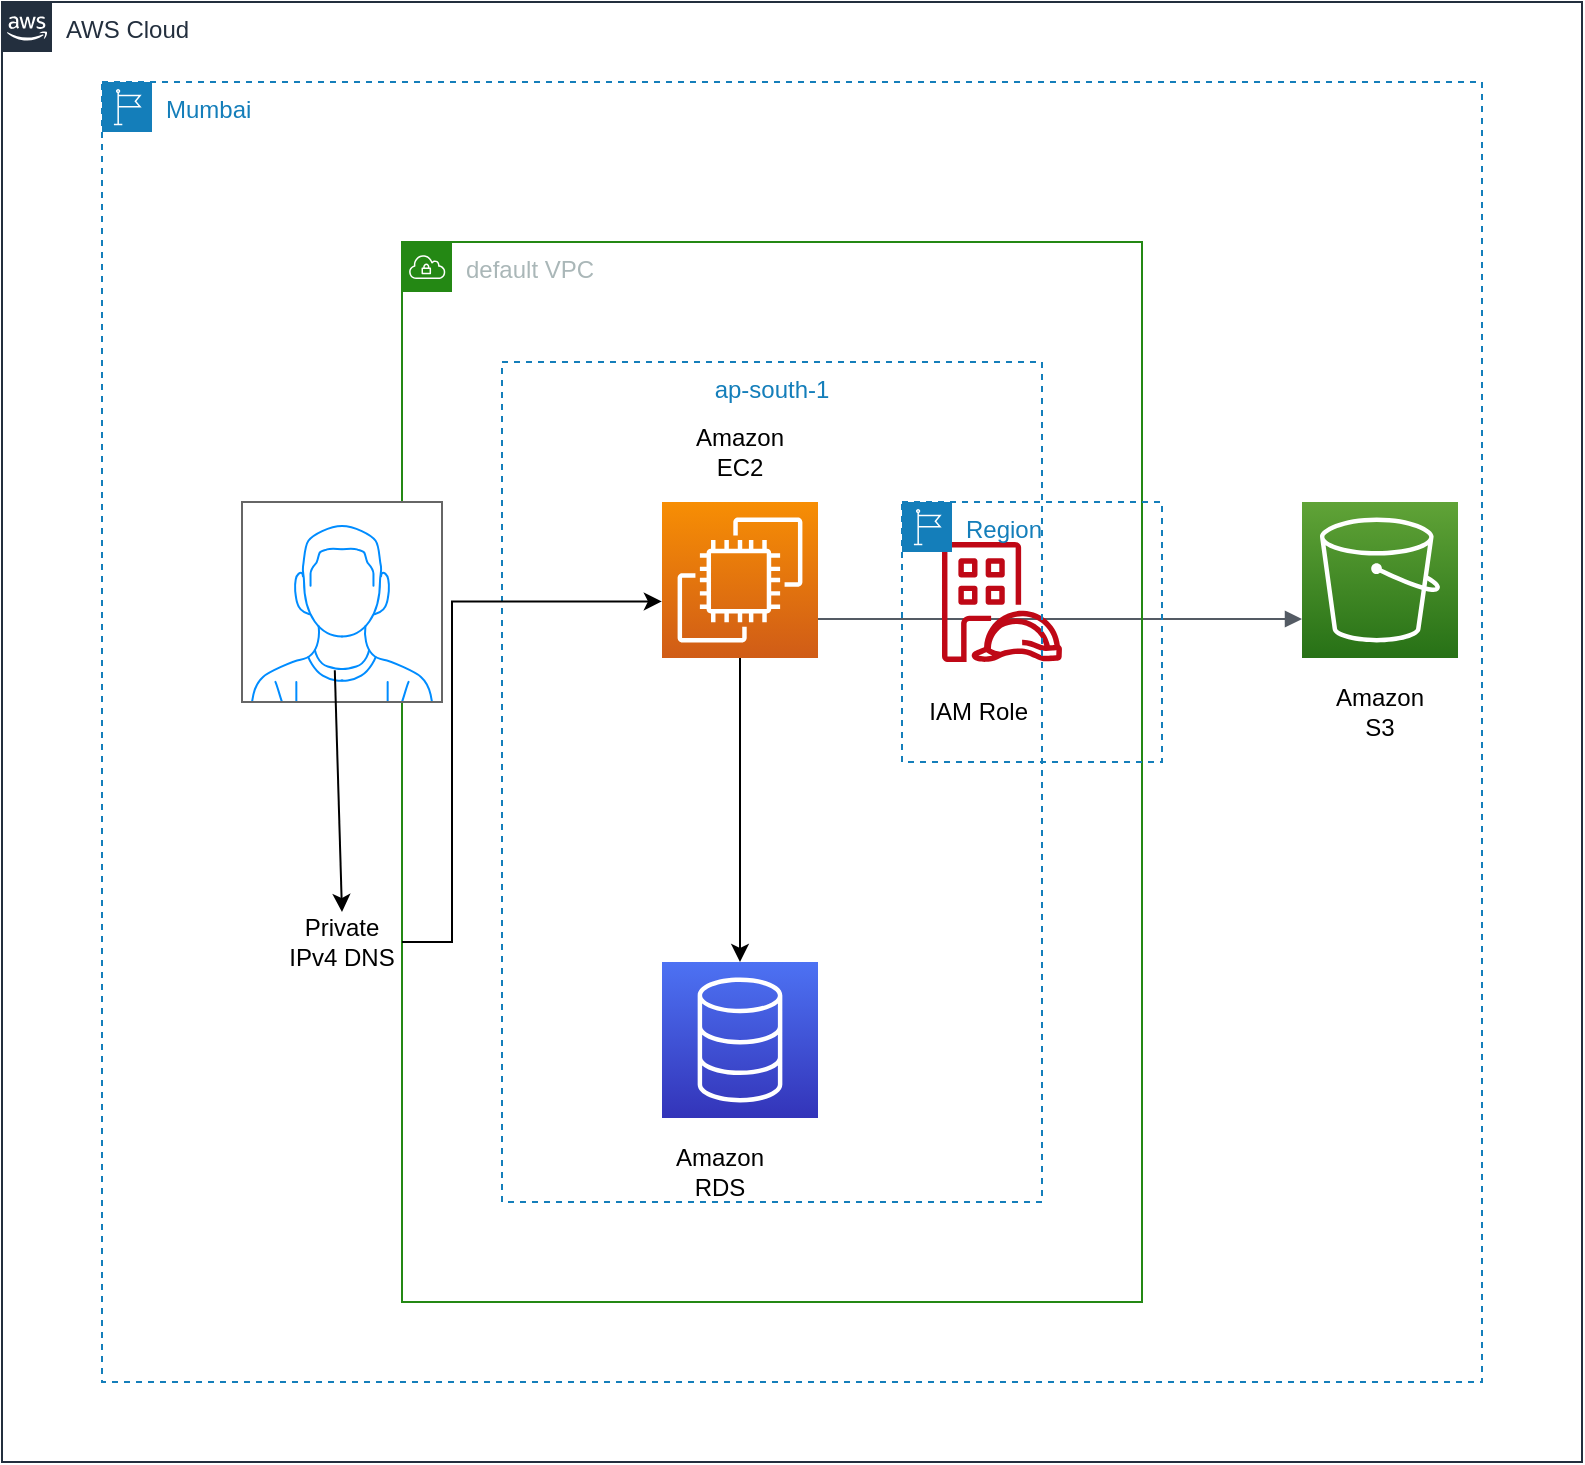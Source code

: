 <mxfile version="21.6.2" type="github">
  <diagram id="Ht1M8jgEwFfnCIfOTk4-" name="Page-1">
    <mxGraphModel dx="1960" dy="827" grid="1" gridSize="10" guides="1" tooltips="1" connect="1" arrows="1" fold="1" page="1" pageScale="1" pageWidth="827" pageHeight="1169" math="0" shadow="0">
      <root>
        <mxCell id="0" />
        <mxCell id="1" parent="0" />
        <mxCell id="8uzRd6-mnV1Ca7sjpRYf-5" value="" style="sketch=0;points=[[0,0,0],[0.25,0,0],[0.5,0,0],[0.75,0,0],[1,0,0],[0,1,0],[0.25,1,0],[0.5,1,0],[0.75,1,0],[1,1,0],[0,0.25,0],[0,0.5,0],[0,0.75,0],[1,0.25,0],[1,0.5,0],[1,0.75,0]];outlineConnect=0;fontColor=#232F3E;gradientColor=#4D72F3;gradientDirection=north;fillColor=#3334B9;strokeColor=#ffffff;dashed=0;verticalLabelPosition=bottom;verticalAlign=top;align=center;html=1;fontSize=12;fontStyle=0;aspect=fixed;shape=mxgraph.aws4.resourceIcon;resIcon=mxgraph.aws4.database;" vertex="1" parent="1">
          <mxGeometry x="340" y="750" width="78" height="78" as="geometry" />
        </mxCell>
        <mxCell id="8uzRd6-mnV1Ca7sjpRYf-10" style="edgeStyle=orthogonalEdgeStyle;rounded=0;orthogonalLoop=1;jettySize=auto;html=1;exitX=0.5;exitY=1;exitDx=0;exitDy=0;exitPerimeter=0;entryX=0.5;entryY=0;entryDx=0;entryDy=0;entryPerimeter=0;" edge="1" parent="1" source="8uzRd6-mnV1Ca7sjpRYf-6" target="8uzRd6-mnV1Ca7sjpRYf-5">
          <mxGeometry relative="1" as="geometry" />
        </mxCell>
        <mxCell id="8uzRd6-mnV1Ca7sjpRYf-6" value="" style="sketch=0;points=[[0,0,0],[0.25,0,0],[0.5,0,0],[0.75,0,0],[1,0,0],[0,1,0],[0.25,1,0],[0.5,1,0],[0.75,1,0],[1,1,0],[0,0.25,0],[0,0.5,0],[0,0.75,0],[1,0.25,0],[1,0.5,0],[1,0.75,0]];outlineConnect=0;fontColor=#232F3E;gradientColor=#F78E04;gradientDirection=north;fillColor=#D05C17;strokeColor=#ffffff;dashed=0;verticalLabelPosition=bottom;verticalAlign=top;align=center;html=1;fontSize=12;fontStyle=0;aspect=fixed;shape=mxgraph.aws4.resourceIcon;resIcon=mxgraph.aws4.ec2;" vertex="1" parent="1">
          <mxGeometry x="340" y="520" width="78" height="78" as="geometry" />
        </mxCell>
        <mxCell id="8uzRd6-mnV1Ca7sjpRYf-11" value="" style="sketch=0;points=[[0,0,0],[0.25,0,0],[0.5,0,0],[0.75,0,0],[1,0,0],[0,1,0],[0.25,1,0],[0.5,1,0],[0.75,1,0],[1,1,0],[0,0.25,0],[0,0.5,0],[0,0.75,0],[1,0.25,0],[1,0.5,0],[1,0.75,0]];outlineConnect=0;fontColor=#232F3E;gradientColor=#60A337;gradientDirection=north;fillColor=#277116;strokeColor=#ffffff;dashed=0;verticalLabelPosition=bottom;verticalAlign=top;align=center;html=1;fontSize=12;fontStyle=0;aspect=fixed;shape=mxgraph.aws4.resourceIcon;resIcon=mxgraph.aws4.s3;" vertex="1" parent="1">
          <mxGeometry x="660" y="520" width="78" height="78" as="geometry" />
        </mxCell>
        <mxCell id="8uzRd6-mnV1Ca7sjpRYf-18" value="" style="edgeStyle=orthogonalEdgeStyle;html=1;endArrow=block;elbow=vertical;startArrow=none;endFill=1;strokeColor=#545B64;rounded=0;entryX=0;entryY=0.75;entryDx=0;entryDy=0;entryPerimeter=0;exitX=1;exitY=0.75;exitDx=0;exitDy=0;exitPerimeter=0;" edge="1" parent="1" source="8uzRd6-mnV1Ca7sjpRYf-6" target="8uzRd6-mnV1Ca7sjpRYf-11">
          <mxGeometry width="100" relative="1" as="geometry">
            <mxPoint x="470" y="580" as="sourcePoint" />
            <mxPoint x="570" y="580" as="targetPoint" />
          </mxGeometry>
        </mxCell>
        <mxCell id="8uzRd6-mnV1Ca7sjpRYf-19" value="" style="sketch=0;outlineConnect=0;fontColor=#232F3E;gradientColor=none;fillColor=#BF0816;strokeColor=none;dashed=0;verticalLabelPosition=bottom;verticalAlign=top;align=center;html=1;fontSize=12;fontStyle=0;aspect=fixed;pointerEvents=1;shape=mxgraph.aws4.identity_access_management_iam_roles_anywhere;" vertex="1" parent="1">
          <mxGeometry x="480" y="540" width="60" height="60" as="geometry" />
        </mxCell>
        <mxCell id="8uzRd6-mnV1Ca7sjpRYf-21" value="default VPC" style="points=[[0,0],[0.25,0],[0.5,0],[0.75,0],[1,0],[1,0.25],[1,0.5],[1,0.75],[1,1],[0.75,1],[0.5,1],[0.25,1],[0,1],[0,0.75],[0,0.5],[0,0.25]];outlineConnect=0;gradientColor=none;html=1;whiteSpace=wrap;fontSize=12;fontStyle=0;container=1;pointerEvents=0;collapsible=0;recursiveResize=0;shape=mxgraph.aws4.group;grIcon=mxgraph.aws4.group_vpc;strokeColor=#248814;fillColor=none;verticalAlign=top;align=left;spacingLeft=30;fontColor=#AAB7B8;dashed=0;" vertex="1" parent="1">
          <mxGeometry x="210" y="390" width="370" height="530" as="geometry" />
        </mxCell>
        <mxCell id="8uzRd6-mnV1Ca7sjpRYf-22" value="Amazon&lt;br&gt;RDS" style="text;html=1;strokeColor=none;fillColor=none;align=center;verticalAlign=middle;whiteSpace=wrap;rounded=0;" vertex="1" parent="8uzRd6-mnV1Ca7sjpRYf-21">
          <mxGeometry x="129" y="450" width="60" height="30" as="geometry" />
        </mxCell>
        <mxCell id="8uzRd6-mnV1Ca7sjpRYf-24" value="Amazon EC2" style="text;html=1;strokeColor=none;fillColor=none;align=center;verticalAlign=middle;whiteSpace=wrap;rounded=0;" vertex="1" parent="8uzRd6-mnV1Ca7sjpRYf-21">
          <mxGeometry x="139" y="90" width="60" height="30" as="geometry" />
        </mxCell>
        <mxCell id="8uzRd6-mnV1Ca7sjpRYf-25" value="IAM Role&amp;nbsp;" style="text;html=1;strokeColor=none;fillColor=none;align=center;verticalAlign=middle;whiteSpace=wrap;rounded=0;" vertex="1" parent="8uzRd6-mnV1Ca7sjpRYf-21">
          <mxGeometry x="260" y="220" width="60" height="30" as="geometry" />
        </mxCell>
        <mxCell id="8uzRd6-mnV1Ca7sjpRYf-12" value="ap-south-1" style="fillColor=none;strokeColor=#147EBA;dashed=1;verticalAlign=top;fontStyle=0;fontColor=#147EBA;whiteSpace=wrap;html=1;" vertex="1" parent="8uzRd6-mnV1Ca7sjpRYf-21">
          <mxGeometry x="50" y="60" width="270" height="420" as="geometry" />
        </mxCell>
        <mxCell id="8uzRd6-mnV1Ca7sjpRYf-23" value="Amazon S3" style="text;html=1;strokeColor=none;fillColor=none;align=center;verticalAlign=middle;whiteSpace=wrap;rounded=0;" vertex="1" parent="1">
          <mxGeometry x="669" y="610" width="60" height="30" as="geometry" />
        </mxCell>
        <mxCell id="8uzRd6-mnV1Ca7sjpRYf-27" value="Region" style="points=[[0,0],[0.25,0],[0.5,0],[0.75,0],[1,0],[1,0.25],[1,0.5],[1,0.75],[1,1],[0.75,1],[0.5,1],[0.25,1],[0,1],[0,0.75],[0,0.5],[0,0.25]];outlineConnect=0;gradientColor=none;html=1;whiteSpace=wrap;fontSize=12;fontStyle=0;container=1;pointerEvents=0;collapsible=0;recursiveResize=0;shape=mxgraph.aws4.group;grIcon=mxgraph.aws4.group_region;strokeColor=#147EBA;fillColor=none;verticalAlign=top;align=left;spacingLeft=30;fontColor=#147EBA;dashed=1;" vertex="1" parent="1">
          <mxGeometry x="460" y="520" width="130" height="130" as="geometry" />
        </mxCell>
        <mxCell id="8uzRd6-mnV1Ca7sjpRYf-28" value="Mumbai" style="points=[[0,0],[0.25,0],[0.5,0],[0.75,0],[1,0],[1,0.25],[1,0.5],[1,0.75],[1,1],[0.75,1],[0.5,1],[0.25,1],[0,1],[0,0.75],[0,0.5],[0,0.25]];outlineConnect=0;gradientColor=none;html=1;whiteSpace=wrap;fontSize=12;fontStyle=0;container=1;pointerEvents=0;collapsible=0;recursiveResize=0;shape=mxgraph.aws4.group;grIcon=mxgraph.aws4.group_region;strokeColor=#147EBA;fillColor=none;verticalAlign=top;align=left;spacingLeft=30;fontColor=#147EBA;dashed=1;" vertex="1" parent="1">
          <mxGeometry x="60" y="310" width="690" height="650" as="geometry" />
        </mxCell>
        <mxCell id="8uzRd6-mnV1Ca7sjpRYf-1" value="" style="verticalLabelPosition=bottom;shadow=0;dashed=0;align=center;html=1;verticalAlign=top;strokeWidth=1;shape=mxgraph.mockup.containers.userMale;strokeColor=#666666;strokeColor2=#008cff;" vertex="1" parent="8uzRd6-mnV1Ca7sjpRYf-28">
          <mxGeometry x="70" y="210" width="100" height="100" as="geometry" />
        </mxCell>
        <mxCell id="8uzRd6-mnV1Ca7sjpRYf-4" value="Private IPv4 DNS" style="text;html=1;strokeColor=none;fillColor=none;align=center;verticalAlign=middle;whiteSpace=wrap;rounded=0;" vertex="1" parent="8uzRd6-mnV1Ca7sjpRYf-28">
          <mxGeometry x="90" y="415" width="60" height="30" as="geometry" />
        </mxCell>
        <mxCell id="8uzRd6-mnV1Ca7sjpRYf-3" value="" style="endArrow=classic;html=1;rounded=0;exitX=0.464;exitY=0.841;exitDx=0;exitDy=0;exitPerimeter=0;entryX=0.5;entryY=0;entryDx=0;entryDy=0;" edge="1" parent="8uzRd6-mnV1Ca7sjpRYf-28" source="8uzRd6-mnV1Ca7sjpRYf-1" target="8uzRd6-mnV1Ca7sjpRYf-4">
          <mxGeometry width="50" height="50" relative="1" as="geometry">
            <mxPoint x="123" y="400" as="sourcePoint" />
            <mxPoint x="126" y="360" as="targetPoint" />
          </mxGeometry>
        </mxCell>
        <mxCell id="8uzRd6-mnV1Ca7sjpRYf-29" style="edgeStyle=orthogonalEdgeStyle;rounded=0;orthogonalLoop=1;jettySize=auto;html=1;exitX=1;exitY=0.5;exitDx=0;exitDy=0;entryX=0.296;entryY=0.285;entryDx=0;entryDy=0;entryPerimeter=0;" edge="1" parent="1" source="8uzRd6-mnV1Ca7sjpRYf-4" target="8uzRd6-mnV1Ca7sjpRYf-12">
          <mxGeometry relative="1" as="geometry" />
        </mxCell>
        <mxCell id="8uzRd6-mnV1Ca7sjpRYf-32" value="AWS Cloud" style="points=[[0,0],[0.25,0],[0.5,0],[0.75,0],[1,0],[1,0.25],[1,0.5],[1,0.75],[1,1],[0.75,1],[0.5,1],[0.25,1],[0,1],[0,0.75],[0,0.5],[0,0.25]];outlineConnect=0;gradientColor=none;html=1;whiteSpace=wrap;fontSize=12;fontStyle=0;container=1;pointerEvents=0;collapsible=0;recursiveResize=0;shape=mxgraph.aws4.group;grIcon=mxgraph.aws4.group_aws_cloud_alt;strokeColor=#232F3E;fillColor=none;verticalAlign=top;align=left;spacingLeft=30;fontColor=#232F3E;dashed=0;" vertex="1" parent="1">
          <mxGeometry x="10" y="270" width="790" height="730" as="geometry" />
        </mxCell>
      </root>
    </mxGraphModel>
  </diagram>
</mxfile>
